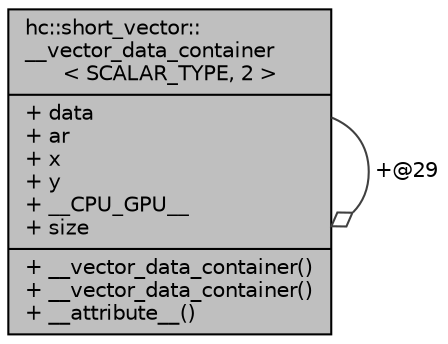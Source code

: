 digraph "hc::short_vector::__vector_data_container&lt; SCALAR_TYPE, 2 &gt;"
{
  edge [fontname="Helvetica",fontsize="10",labelfontname="Helvetica",labelfontsize="10"];
  node [fontname="Helvetica",fontsize="10",shape=record];
  Node1 [label="{hc::short_vector::\l__vector_data_container\l\< SCALAR_TYPE, 2 \>\n|+ data\l+ ar\l+ x\l+ y\l+ __CPU_GPU__\l+ size\l|+ __vector_data_container()\l+ __vector_data_container()\l+ __attribute__()\l}",height=0.2,width=0.4,color="black", fillcolor="grey75", style="filled", fontcolor="black"];
  Node1 -> Node1 [color="grey25",fontsize="10",style="solid",label=" +@29" ,arrowhead="odiamond",fontname="Helvetica"];
}
